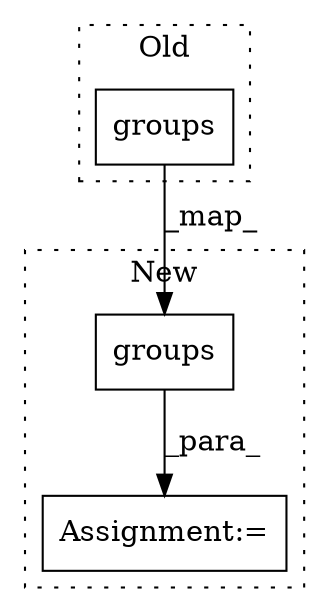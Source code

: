 digraph G {
subgraph cluster0 {
1 [label="groups" a="32" s="3293" l="8" shape="box"];
label = "Old";
style="dotted";
}
subgraph cluster1 {
2 [label="groups" a="32" s="3328" l="8" shape="box"];
3 [label="Assignment:=" a="7" s="3325" l="1" shape="box"];
label = "New";
style="dotted";
}
1 -> 2 [label="_map_"];
2 -> 3 [label="_para_"];
}
